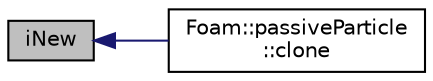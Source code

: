 digraph "iNew"
{
  bgcolor="transparent";
  edge [fontname="Helvetica",fontsize="10",labelfontname="Helvetica",labelfontsize="10"];
  node [fontname="Helvetica",fontsize="10",shape=record];
  rankdir="LR";
  Node1 [label="iNew",height=0.2,width=0.4,color="black", fillcolor="grey75", style="filled" fontcolor="black"];
  Node1 -> Node2 [dir="back",color="midnightblue",fontsize="10",style="solid",fontname="Helvetica"];
  Node2 [label="Foam::passiveParticle\l::clone",height=0.2,width=0.4,color="black",URL="$classFoam_1_1passiveParticle.html#a3539964081b60dcbacffb58aeb29cc94",tooltip="Construct and return a clone. "];
}
